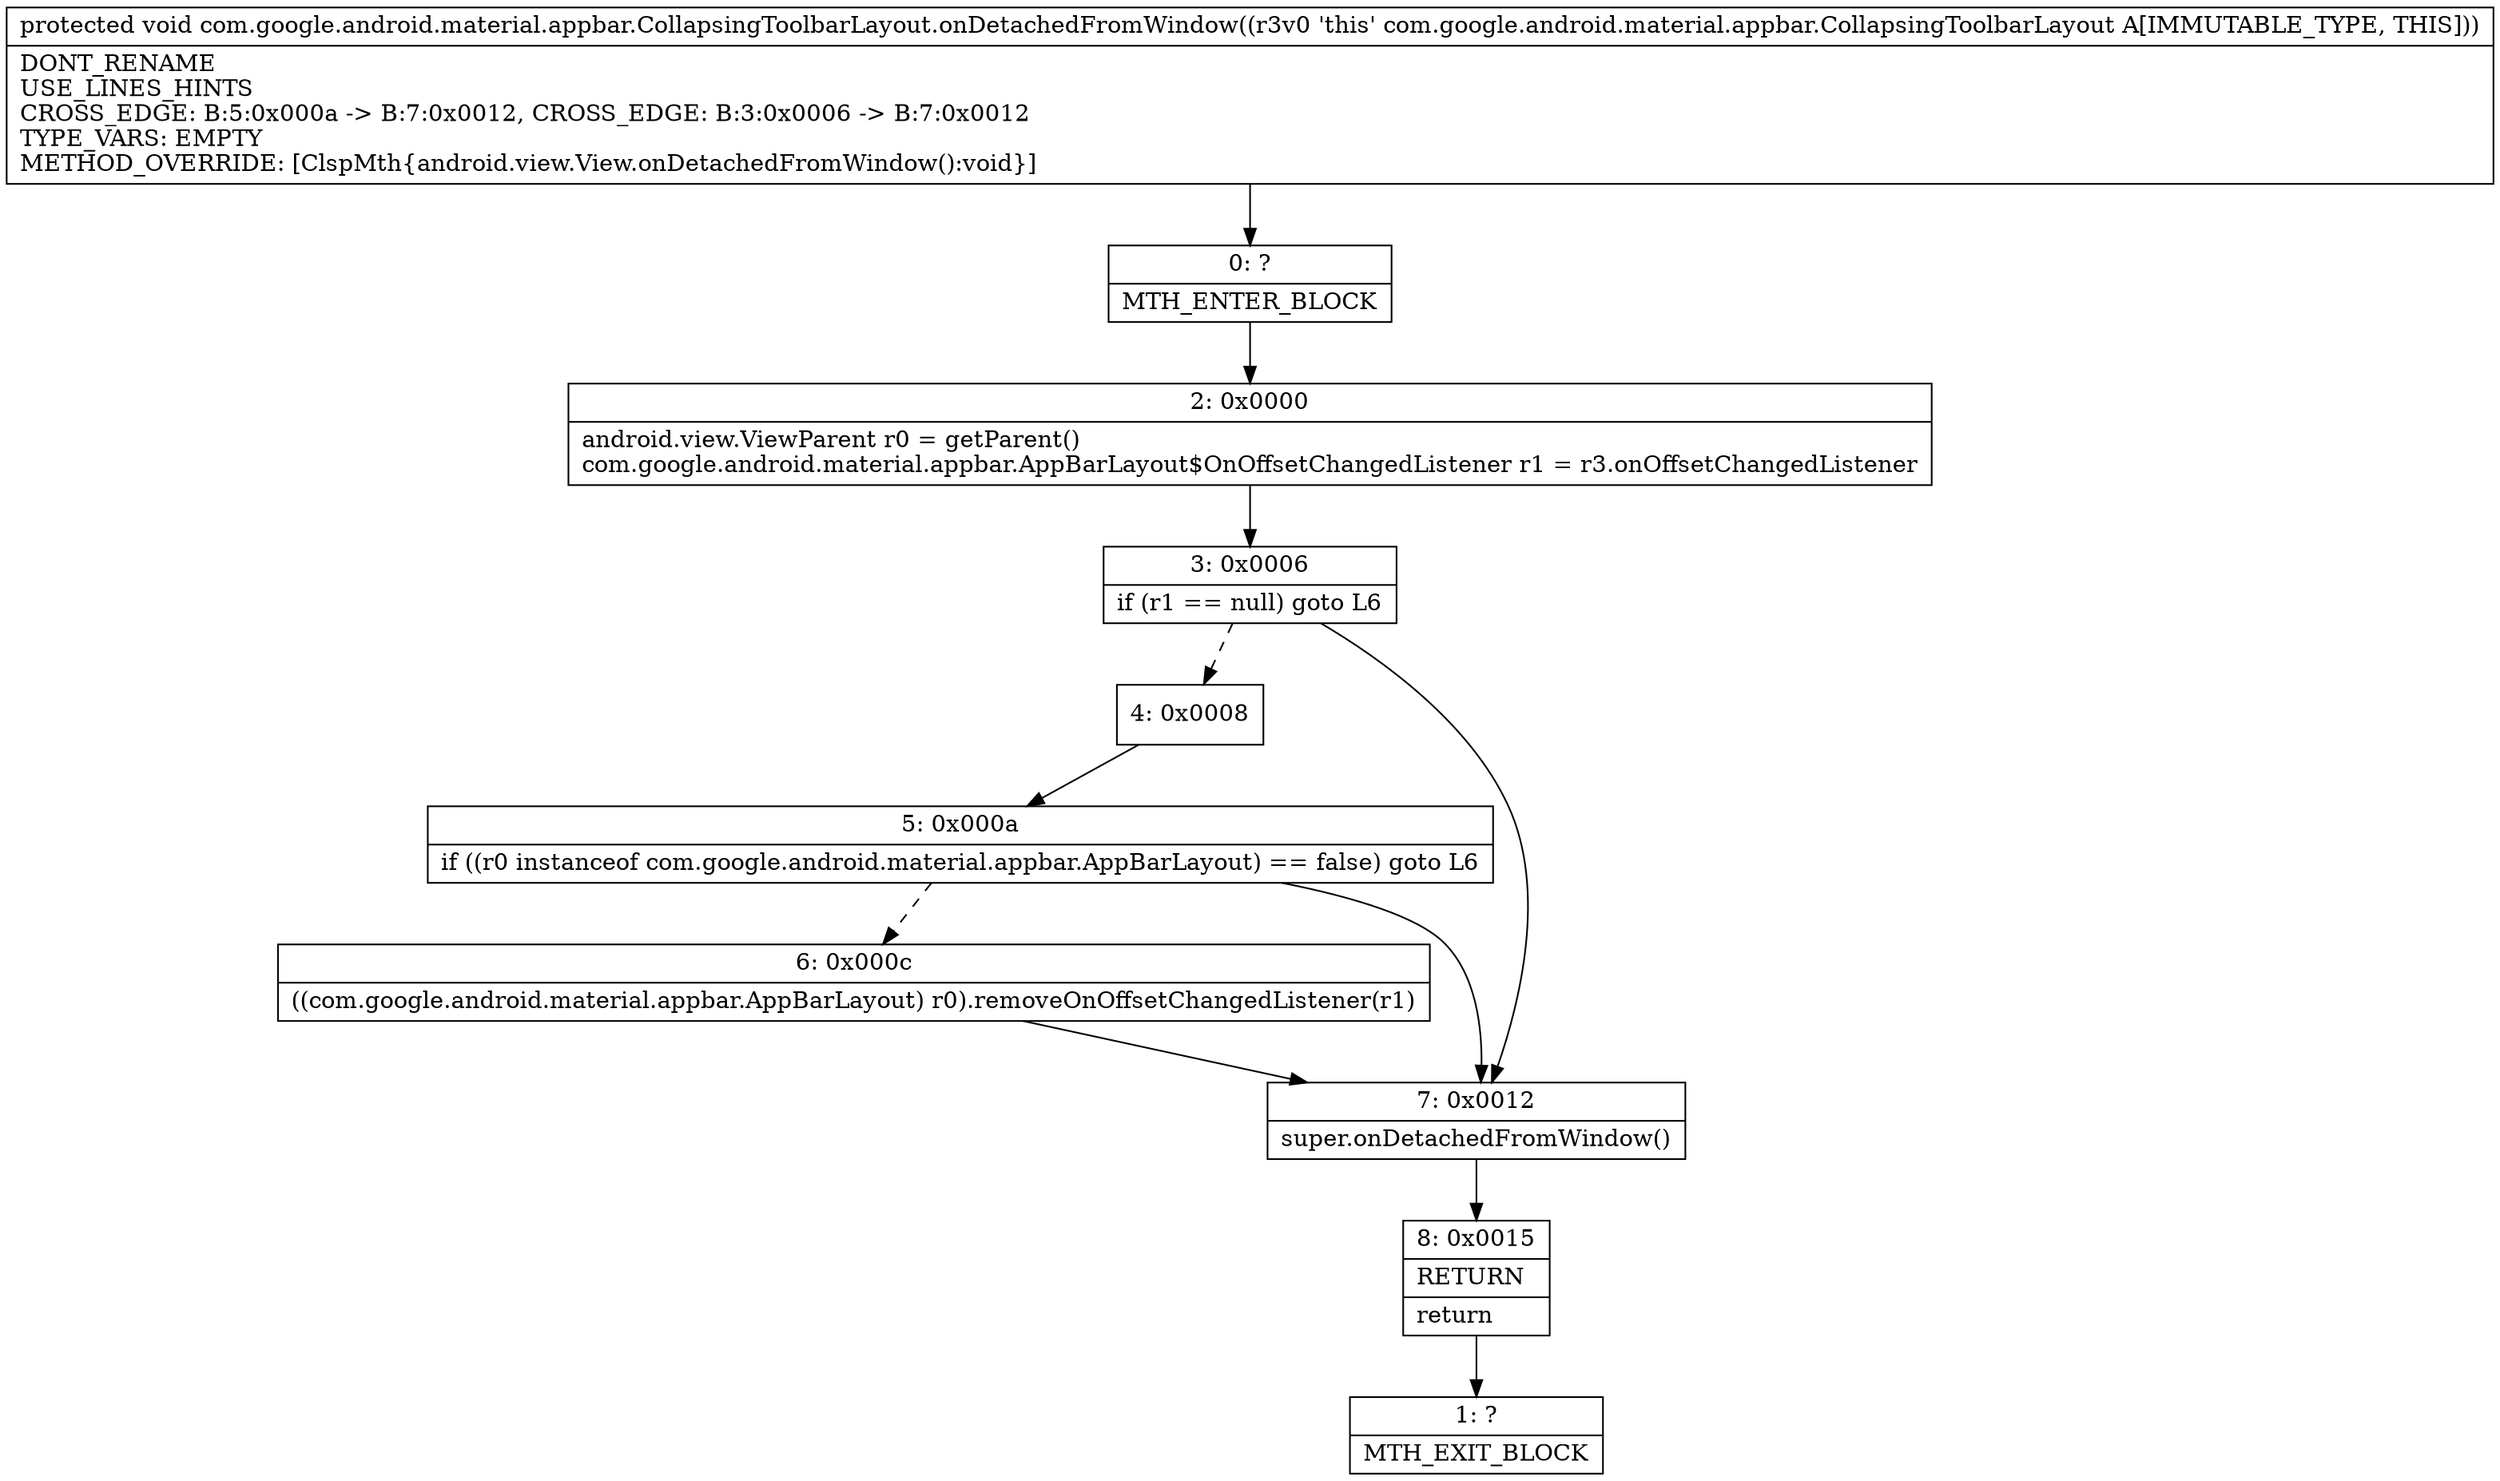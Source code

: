 digraph "CFG forcom.google.android.material.appbar.CollapsingToolbarLayout.onDetachedFromWindow()V" {
Node_0 [shape=record,label="{0\:\ ?|MTH_ENTER_BLOCK\l}"];
Node_2 [shape=record,label="{2\:\ 0x0000|android.view.ViewParent r0 = getParent()\lcom.google.android.material.appbar.AppBarLayout$OnOffsetChangedListener r1 = r3.onOffsetChangedListener\l}"];
Node_3 [shape=record,label="{3\:\ 0x0006|if (r1 == null) goto L6\l}"];
Node_4 [shape=record,label="{4\:\ 0x0008}"];
Node_5 [shape=record,label="{5\:\ 0x000a|if ((r0 instanceof com.google.android.material.appbar.AppBarLayout) == false) goto L6\l}"];
Node_6 [shape=record,label="{6\:\ 0x000c|((com.google.android.material.appbar.AppBarLayout) r0).removeOnOffsetChangedListener(r1)\l}"];
Node_7 [shape=record,label="{7\:\ 0x0012|super.onDetachedFromWindow()\l}"];
Node_8 [shape=record,label="{8\:\ 0x0015|RETURN\l|return\l}"];
Node_1 [shape=record,label="{1\:\ ?|MTH_EXIT_BLOCK\l}"];
MethodNode[shape=record,label="{protected void com.google.android.material.appbar.CollapsingToolbarLayout.onDetachedFromWindow((r3v0 'this' com.google.android.material.appbar.CollapsingToolbarLayout A[IMMUTABLE_TYPE, THIS]))  | DONT_RENAME\lUSE_LINES_HINTS\lCROSS_EDGE: B:5:0x000a \-\> B:7:0x0012, CROSS_EDGE: B:3:0x0006 \-\> B:7:0x0012\lTYPE_VARS: EMPTY\lMETHOD_OVERRIDE: [ClspMth\{android.view.View.onDetachedFromWindow():void\}]\l}"];
MethodNode -> Node_0;Node_0 -> Node_2;
Node_2 -> Node_3;
Node_3 -> Node_4[style=dashed];
Node_3 -> Node_7;
Node_4 -> Node_5;
Node_5 -> Node_6[style=dashed];
Node_5 -> Node_7;
Node_6 -> Node_7;
Node_7 -> Node_8;
Node_8 -> Node_1;
}


